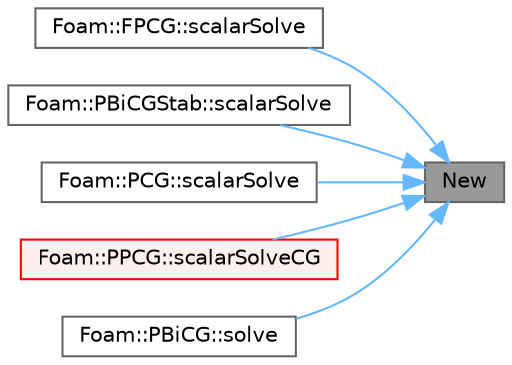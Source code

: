 digraph "New"
{
 // LATEX_PDF_SIZE
  bgcolor="transparent";
  edge [fontname=Helvetica,fontsize=10,labelfontname=Helvetica,labelfontsize=10];
  node [fontname=Helvetica,fontsize=10,shape=box,height=0.2,width=0.4];
  rankdir="RL";
  Node1 [id="Node000001",label="New",height=0.2,width=0.4,color="gray40", fillcolor="grey60", style="filled", fontcolor="black",tooltip=" "];
  Node1 -> Node2 [id="edge1_Node000001_Node000002",dir="back",color="steelblue1",style="solid",tooltip=" "];
  Node2 [id="Node000002",label="Foam::FPCG::scalarSolve",height=0.2,width=0.4,color="grey40", fillcolor="white", style="filled",URL="$classFoam_1_1FPCG.html#a9d3763c12e6306189315ac4e33517f35",tooltip=" "];
  Node1 -> Node3 [id="edge2_Node000001_Node000003",dir="back",color="steelblue1",style="solid",tooltip=" "];
  Node3 [id="Node000003",label="Foam::PBiCGStab::scalarSolve",height=0.2,width=0.4,color="grey40", fillcolor="white", style="filled",URL="$classFoam_1_1PBiCGStab.html#a9d3763c12e6306189315ac4e33517f35",tooltip=" "];
  Node1 -> Node4 [id="edge3_Node000001_Node000004",dir="back",color="steelblue1",style="solid",tooltip=" "];
  Node4 [id="Node000004",label="Foam::PCG::scalarSolve",height=0.2,width=0.4,color="grey40", fillcolor="white", style="filled",URL="$classFoam_1_1PCG.html#a9d3763c12e6306189315ac4e33517f35",tooltip=" "];
  Node1 -> Node5 [id="edge4_Node000001_Node000005",dir="back",color="steelblue1",style="solid",tooltip=" "];
  Node5 [id="Node000005",label="Foam::PPCG::scalarSolveCG",height=0.2,width=0.4,color="red", fillcolor="#FFF0F0", style="filled",URL="$classFoam_1_1PPCG.html#a2a2d33007a98d708e880863445b8783d",tooltip=" "];
  Node1 -> Node7 [id="edge5_Node000001_Node000007",dir="back",color="steelblue1",style="solid",tooltip=" "];
  Node7 [id="Node000007",label="Foam::PBiCG::solve",height=0.2,width=0.4,color="grey40", fillcolor="white", style="filled",URL="$classFoam_1_1PBiCG.html#ad38597d099f9905e3f399b01af791bcb",tooltip=" "];
}
